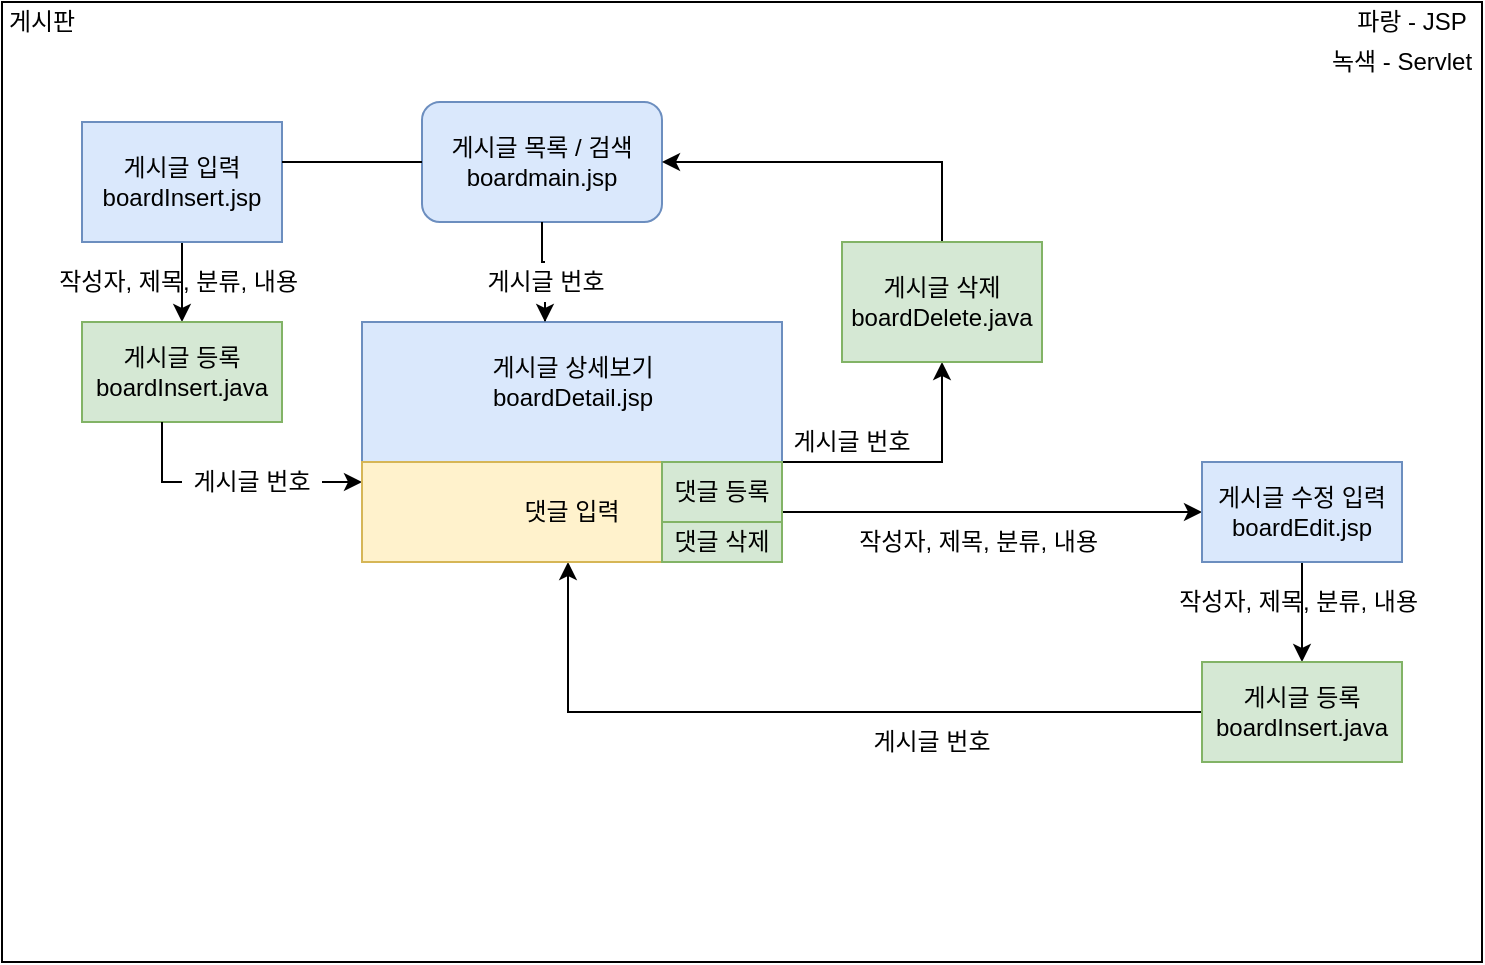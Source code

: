<mxfile version="14.6.11" type="github">
  <diagram id="2ZToPDOAXy98IyoXF9QN" name="Page-1">
    <mxGraphModel dx="780" dy="1112" grid="1" gridSize="10" guides="1" tooltips="1" connect="1" arrows="1" fold="1" page="1" pageScale="1" pageWidth="827" pageHeight="1169" math="0" shadow="0">
      <root>
        <mxCell id="0" />
        <mxCell id="1" parent="0" />
        <mxCell id="UuxAt-tGR39Ti4SFn06c-1" value="Text" style="text;html=1;strokeColor=none;fillColor=none;align=center;verticalAlign=middle;whiteSpace=wrap;rounded=0;" parent="1" vertex="1">
          <mxGeometry x="80" y="415" width="40" height="20" as="geometry" />
        </mxCell>
        <mxCell id="UuxAt-tGR39Ti4SFn06c-2" value="" style="rounded=0;whiteSpace=wrap;html=1;" parent="1" vertex="1">
          <mxGeometry x="10" y="100" width="740" height="480" as="geometry" />
        </mxCell>
        <mxCell id="UuxAt-tGR39Ti4SFn06c-3" style="edgeStyle=orthogonalEdgeStyle;rounded=0;orthogonalLoop=1;jettySize=auto;html=1;startArrow=none;" parent="1" source="UuxAt-tGR39Ti4SFn06c-36" target="UuxAt-tGR39Ti4SFn06c-11" edge="1">
          <mxGeometry relative="1" as="geometry" />
        </mxCell>
        <mxCell id="UuxAt-tGR39Ti4SFn06c-4" value="게시글 목록 / 검색&lt;br&gt;boardmain.jsp" style="rounded=1;whiteSpace=wrap;html=1;fillColor=#dae8fc;strokeColor=#6c8ebf;" parent="1" vertex="1">
          <mxGeometry x="220" y="150" width="120" height="60" as="geometry" />
        </mxCell>
        <mxCell id="UuxAt-tGR39Ti4SFn06c-5" style="edgeStyle=orthogonalEdgeStyle;rounded=0;orthogonalLoop=1;jettySize=auto;html=1;exitX=0.5;exitY=1;exitDx=0;exitDy=0;" parent="1" source="UuxAt-tGR39Ti4SFn06c-13" target="UuxAt-tGR39Ti4SFn06c-7" edge="1">
          <mxGeometry relative="1" as="geometry" />
        </mxCell>
        <mxCell id="UuxAt-tGR39Ti4SFn06c-6" value="게시판" style="text;html=1;strokeColor=none;fillColor=none;align=center;verticalAlign=middle;whiteSpace=wrap;rounded=0;" parent="1" vertex="1">
          <mxGeometry x="10" y="100" width="40" height="20" as="geometry" />
        </mxCell>
        <mxCell id="UuxAt-tGR39Ti4SFn06c-7" value="게시글 등록&lt;br&gt;boardInsert.java" style="rounded=0;whiteSpace=wrap;html=1;fillColor=#d5e8d4;strokeColor=#82b366;" parent="1" vertex="1">
          <mxGeometry x="50" y="260" width="100" height="50" as="geometry" />
        </mxCell>
        <mxCell id="UuxAt-tGR39Ti4SFn06c-8" value="작성자, 제목, 분류, 내용&amp;nbsp;" style="text;html=1;align=center;verticalAlign=middle;whiteSpace=wrap;rounded=0;" parent="1" vertex="1">
          <mxGeometry x="20" y="230" width="160" height="20" as="geometry" />
        </mxCell>
        <mxCell id="UuxAt-tGR39Ti4SFn06c-9" style="edgeStyle=orthogonalEdgeStyle;rounded=0;orthogonalLoop=1;jettySize=auto;html=1;entryX=0.5;entryY=1;entryDx=0;entryDy=0;strokeColor=#000000;exitX=0;exitY=0.5;exitDx=0;exitDy=0;" parent="1" source="UuxAt-tGR39Ti4SFn06c-20" target="UuxAt-tGR39Ti4SFn06c-19" edge="1">
          <mxGeometry relative="1" as="geometry">
            <Array as="points">
              <mxPoint x="400" y="330" />
              <mxPoint x="480" y="330" />
            </Array>
          </mxGeometry>
        </mxCell>
        <mxCell id="UuxAt-tGR39Ti4SFn06c-10" style="edgeStyle=orthogonalEdgeStyle;rounded=0;orthogonalLoop=1;jettySize=auto;html=1;strokeColor=#000000;" parent="1" source="UuxAt-tGR39Ti4SFn06c-11" target="UuxAt-tGR39Ti4SFn06c-22" edge="1">
          <mxGeometry relative="1" as="geometry">
            <Array as="points">
              <mxPoint x="430" y="355" />
              <mxPoint x="430" y="355" />
            </Array>
          </mxGeometry>
        </mxCell>
        <mxCell id="UuxAt-tGR39Ti4SFn06c-11" value="" style="rounded=0;whiteSpace=wrap;html=1;strokeColor=#6c8ebf;fillColor=#dae8fc;" parent="1" vertex="1">
          <mxGeometry x="190" y="260" width="210" height="120" as="geometry" />
        </mxCell>
        <mxCell id="UuxAt-tGR39Ti4SFn06c-12" style="edgeStyle=orthogonalEdgeStyle;rounded=0;orthogonalLoop=1;jettySize=auto;html=1;exitX=0.5;exitY=1;exitDx=0;exitDy=0;strokeColor=#000000;" parent="1" source="UuxAt-tGR39Ti4SFn06c-6" target="UuxAt-tGR39Ti4SFn06c-6" edge="1">
          <mxGeometry relative="1" as="geometry" />
        </mxCell>
        <mxCell id="UuxAt-tGR39Ti4SFn06c-13" value="게시글 입력&lt;br&gt;boardInsert.jsp" style="rounded=0;whiteSpace=wrap;html=1;fillColor=#dae8fc;strokeColor=#6c8ebf;" parent="1" vertex="1">
          <mxGeometry x="50" y="160" width="100" height="60" as="geometry" />
        </mxCell>
        <mxCell id="UuxAt-tGR39Ti4SFn06c-14" value="" style="edgeStyle=orthogonalEdgeStyle;rounded=0;orthogonalLoop=1;jettySize=auto;html=1;endArrow=none;" parent="1" source="UuxAt-tGR39Ti4SFn06c-4" target="UuxAt-tGR39Ti4SFn06c-13" edge="1">
          <mxGeometry relative="1" as="geometry">
            <mxPoint x="100" y="350" as="targetPoint" />
            <mxPoint x="200" y="180" as="sourcePoint" />
            <Array as="points">
              <mxPoint x="160" y="180" />
              <mxPoint x="160" y="180" />
            </Array>
          </mxGeometry>
        </mxCell>
        <mxCell id="UuxAt-tGR39Ti4SFn06c-15" value="" style="edgeStyle=orthogonalEdgeStyle;rounded=0;orthogonalLoop=1;jettySize=auto;html=1;strokeColor=#000000;endArrow=none;" parent="1" source="UuxAt-tGR39Ti4SFn06c-7" target="UuxAt-tGR39Ti4SFn06c-17" edge="1">
          <mxGeometry relative="1" as="geometry">
            <mxPoint x="100" y="310" as="sourcePoint" />
            <mxPoint x="177" y="325" as="targetPoint" />
            <Array as="points">
              <mxPoint x="90" y="340" />
            </Array>
          </mxGeometry>
        </mxCell>
        <mxCell id="UuxAt-tGR39Ti4SFn06c-16" style="edgeStyle=orthogonalEdgeStyle;rounded=0;orthogonalLoop=1;jettySize=auto;html=1;" parent="1" source="UuxAt-tGR39Ti4SFn06c-17" edge="1">
          <mxGeometry relative="1" as="geometry">
            <mxPoint x="190" y="340" as="targetPoint" />
          </mxGeometry>
        </mxCell>
        <mxCell id="UuxAt-tGR39Ti4SFn06c-17" value="게시글 번호" style="text;html=1;strokeColor=none;fillColor=none;align=center;verticalAlign=middle;whiteSpace=wrap;rounded=0;" parent="1" vertex="1">
          <mxGeometry x="100" y="330" width="70" height="20" as="geometry" />
        </mxCell>
        <mxCell id="UuxAt-tGR39Ti4SFn06c-18" style="edgeStyle=orthogonalEdgeStyle;rounded=0;orthogonalLoop=1;jettySize=auto;html=1;entryX=1;entryY=0.5;entryDx=0;entryDy=0;strokeColor=#000000;" parent="1" source="UuxAt-tGR39Ti4SFn06c-19" target="UuxAt-tGR39Ti4SFn06c-4" edge="1">
          <mxGeometry relative="1" as="geometry">
            <Array as="points">
              <mxPoint x="480" y="180" />
            </Array>
          </mxGeometry>
        </mxCell>
        <mxCell id="UuxAt-tGR39Ti4SFn06c-19" value="게시글 삭제&lt;br&gt;boardDelete.java" style="rounded=0;whiteSpace=wrap;html=1;fillColor=#d5e8d4;strokeColor=#82b366;" parent="1" vertex="1">
          <mxGeometry x="430" y="220" width="100" height="60" as="geometry" />
        </mxCell>
        <mxCell id="UuxAt-tGR39Ti4SFn06c-20" value="게시글 번호" style="text;html=1;strokeColor=none;fillColor=none;align=center;verticalAlign=middle;whiteSpace=wrap;rounded=0;" parent="1" vertex="1">
          <mxGeometry x="400" y="310" width="70" height="20" as="geometry" />
        </mxCell>
        <mxCell id="UuxAt-tGR39Ti4SFn06c-21" value="" style="edgeStyle=orthogonalEdgeStyle;rounded=0;orthogonalLoop=1;jettySize=auto;html=1;strokeColor=#000000;" parent="1" source="UuxAt-tGR39Ti4SFn06c-22" target="UuxAt-tGR39Ti4SFn06c-24" edge="1">
          <mxGeometry relative="1" as="geometry" />
        </mxCell>
        <mxCell id="UuxAt-tGR39Ti4SFn06c-22" value="게시글 수정 입력&lt;br&gt;boardEdit.jsp" style="rounded=0;whiteSpace=wrap;html=1;fillColor=#dae8fc;strokeColor=#6c8ebf;" parent="1" vertex="1">
          <mxGeometry x="610" y="330" width="100" height="50" as="geometry" />
        </mxCell>
        <mxCell id="UuxAt-tGR39Ti4SFn06c-23" value="" style="edgeStyle=orthogonalEdgeStyle;rounded=0;orthogonalLoop=1;jettySize=auto;html=1;strokeColor=#000000;" parent="1" source="UuxAt-tGR39Ti4SFn06c-24" target="UuxAt-tGR39Ti4SFn06c-11" edge="1">
          <mxGeometry relative="1" as="geometry">
            <Array as="points">
              <mxPoint x="293" y="455" />
            </Array>
          </mxGeometry>
        </mxCell>
        <mxCell id="UuxAt-tGR39Ti4SFn06c-24" value="게시글 등록&lt;br&gt;boardInsert.java" style="rounded=0;whiteSpace=wrap;html=1;fillColor=#d5e8d4;strokeColor=#82b366;" parent="1" vertex="1">
          <mxGeometry x="610" y="430" width="100" height="50" as="geometry" />
        </mxCell>
        <mxCell id="UuxAt-tGR39Ti4SFn06c-25" value="작성자, 제목, 분류, 내용&amp;nbsp;" style="text;html=1;align=center;verticalAlign=middle;whiteSpace=wrap;rounded=0;" parent="1" vertex="1">
          <mxGeometry x="420" y="360" width="160" height="20" as="geometry" />
        </mxCell>
        <mxCell id="UuxAt-tGR39Ti4SFn06c-26" value="작성자, 제목, 분류, 내용&amp;nbsp;" style="text;html=1;align=center;verticalAlign=middle;whiteSpace=wrap;rounded=0;" parent="1" vertex="1">
          <mxGeometry x="580" y="390" width="160" height="20" as="geometry" />
        </mxCell>
        <mxCell id="UuxAt-tGR39Ti4SFn06c-27" value="게시글 번호" style="text;html=1;strokeColor=none;fillColor=none;align=center;verticalAlign=middle;whiteSpace=wrap;rounded=0;" parent="1" vertex="1">
          <mxGeometry x="440" y="460" width="70" height="20" as="geometry" />
        </mxCell>
        <mxCell id="UuxAt-tGR39Ti4SFn06c-28" value="댓글 입력" style="rounded=0;whiteSpace=wrap;html=1;fillColor=#fff2cc;strokeColor=#d6b656;" parent="1" vertex="1">
          <mxGeometry x="190" y="330" width="210" height="50" as="geometry" />
        </mxCell>
        <mxCell id="UuxAt-tGR39Ti4SFn06c-29" value="댓글 삭제" style="rounded=0;whiteSpace=wrap;html=1;fillColor=#d5e8d4;strokeColor=#82b366;" parent="1" vertex="1">
          <mxGeometry x="340" y="360" width="60" height="20" as="geometry" />
        </mxCell>
        <mxCell id="UuxAt-tGR39Ti4SFn06c-30" value="파랑 - JSP" style="text;html=1;strokeColor=none;fillColor=none;align=center;verticalAlign=middle;whiteSpace=wrap;rounded=0;" parent="1" vertex="1">
          <mxGeometry x="680" y="100" width="70" height="20" as="geometry" />
        </mxCell>
        <mxCell id="UuxAt-tGR39Ti4SFn06c-31" value="녹색 - Servlet" style="text;html=1;strokeColor=none;fillColor=none;align=center;verticalAlign=middle;whiteSpace=wrap;rounded=0;" parent="1" vertex="1">
          <mxGeometry x="670" y="120" width="80" height="20" as="geometry" />
        </mxCell>
        <mxCell id="UuxAt-tGR39Ti4SFn06c-32" value="" style="shape=link;html=1;strokeColor=#000000;" parent="1" target="UuxAt-tGR39Ti4SFn06c-11" edge="1">
          <mxGeometry width="100" relative="1" as="geometry">
            <mxPoint x="190" y="369" as="sourcePoint" />
            <mxPoint x="290" y="369" as="targetPoint" />
          </mxGeometry>
        </mxCell>
        <mxCell id="UuxAt-tGR39Ti4SFn06c-33" value="" style="shape=link;html=1;strokeColor=#000000;" parent="1" target="UuxAt-tGR39Ti4SFn06c-11" edge="1">
          <mxGeometry width="100" relative="1" as="geometry">
            <mxPoint x="190" y="369" as="sourcePoint" />
            <mxPoint x="290" y="369" as="targetPoint" />
          </mxGeometry>
        </mxCell>
        <mxCell id="UuxAt-tGR39Ti4SFn06c-34" value="게시글 상세보기&lt;br&gt;boardDetail.jsp" style="text;html=1;strokeColor=none;fillColor=none;align=center;verticalAlign=middle;whiteSpace=wrap;rounded=0;" parent="1" vertex="1">
          <mxGeometry x="246.5" y="280" width="97" height="20" as="geometry" />
        </mxCell>
        <mxCell id="UuxAt-tGR39Ti4SFn06c-35" value="" style="edgeStyle=orthogonalEdgeStyle;rounded=0;orthogonalLoop=1;jettySize=auto;html=1;" parent="1" source="UuxAt-tGR39Ti4SFn06c-36" target="UuxAt-tGR39Ti4SFn06c-11" edge="1">
          <mxGeometry relative="1" as="geometry">
            <Array as="points">
              <mxPoint x="282" y="260" />
              <mxPoint x="282" y="260" />
            </Array>
          </mxGeometry>
        </mxCell>
        <mxCell id="UuxAt-tGR39Ti4SFn06c-36" value="게시글 번호" style="text;html=1;strokeColor=none;fillColor=none;align=center;verticalAlign=middle;whiteSpace=wrap;rounded=0;" parent="1" vertex="1">
          <mxGeometry x="246.5" y="230" width="70" height="20" as="geometry" />
        </mxCell>
        <mxCell id="UuxAt-tGR39Ti4SFn06c-37" value="" style="edgeStyle=orthogonalEdgeStyle;rounded=0;orthogonalLoop=1;jettySize=auto;html=1;endArrow=none;" parent="1" source="UuxAt-tGR39Ti4SFn06c-4" target="UuxAt-tGR39Ti4SFn06c-36" edge="1">
          <mxGeometry relative="1" as="geometry">
            <mxPoint x="280" y="210" as="sourcePoint" />
            <mxPoint x="295" y="260" as="targetPoint" />
          </mxGeometry>
        </mxCell>
        <mxCell id="UuxAt-tGR39Ti4SFn06c-38" value="댓글 등록" style="rounded=0;whiteSpace=wrap;html=1;fillColor=#d5e8d4;strokeColor=#82b366;" parent="1" vertex="1">
          <mxGeometry x="340" y="330" width="60" height="30" as="geometry" />
        </mxCell>
      </root>
    </mxGraphModel>
  </diagram>
</mxfile>
